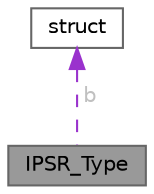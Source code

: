 digraph "IPSR_Type"
{
 // LATEX_PDF_SIZE
  bgcolor="transparent";
  edge [fontname=Helvetica,fontsize=10,labelfontname=Helvetica,labelfontsize=10];
  node [fontname=Helvetica,fontsize=10,shape=box,height=0.2,width=0.4];
  Node1 [id="Node000001",label="IPSR_Type",height=0.2,width=0.4,color="gray40", fillcolor="grey60", style="filled", fontcolor="black",tooltip="Union type to access the Interrupt Program Status Register (IPSR)."];
  Node2 -> Node1 [id="edge1_Node000001_Node000002",dir="back",color="darkorchid3",style="dashed",tooltip=" ",label=" b",fontcolor="grey" ];
  Node2 [id="Node000002",label="struct",height=0.2,width=0.4,color="gray40", fillcolor="white", style="filled",tooltip=" "];
}
